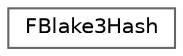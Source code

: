 digraph "Graphical Class Hierarchy"
{
 // INTERACTIVE_SVG=YES
 // LATEX_PDF_SIZE
  bgcolor="transparent";
  edge [fontname=Helvetica,fontsize=10,labelfontname=Helvetica,labelfontsize=10];
  node [fontname=Helvetica,fontsize=10,shape=box,height=0.2,width=0.4];
  rankdir="LR";
  Node0 [id="Node000000",label="FBlake3Hash",height=0.2,width=0.4,color="grey40", fillcolor="white", style="filled",URL="$d6/d14/structFBlake3Hash.html",tooltip="Stores a BLAKE3 hash."];
}

